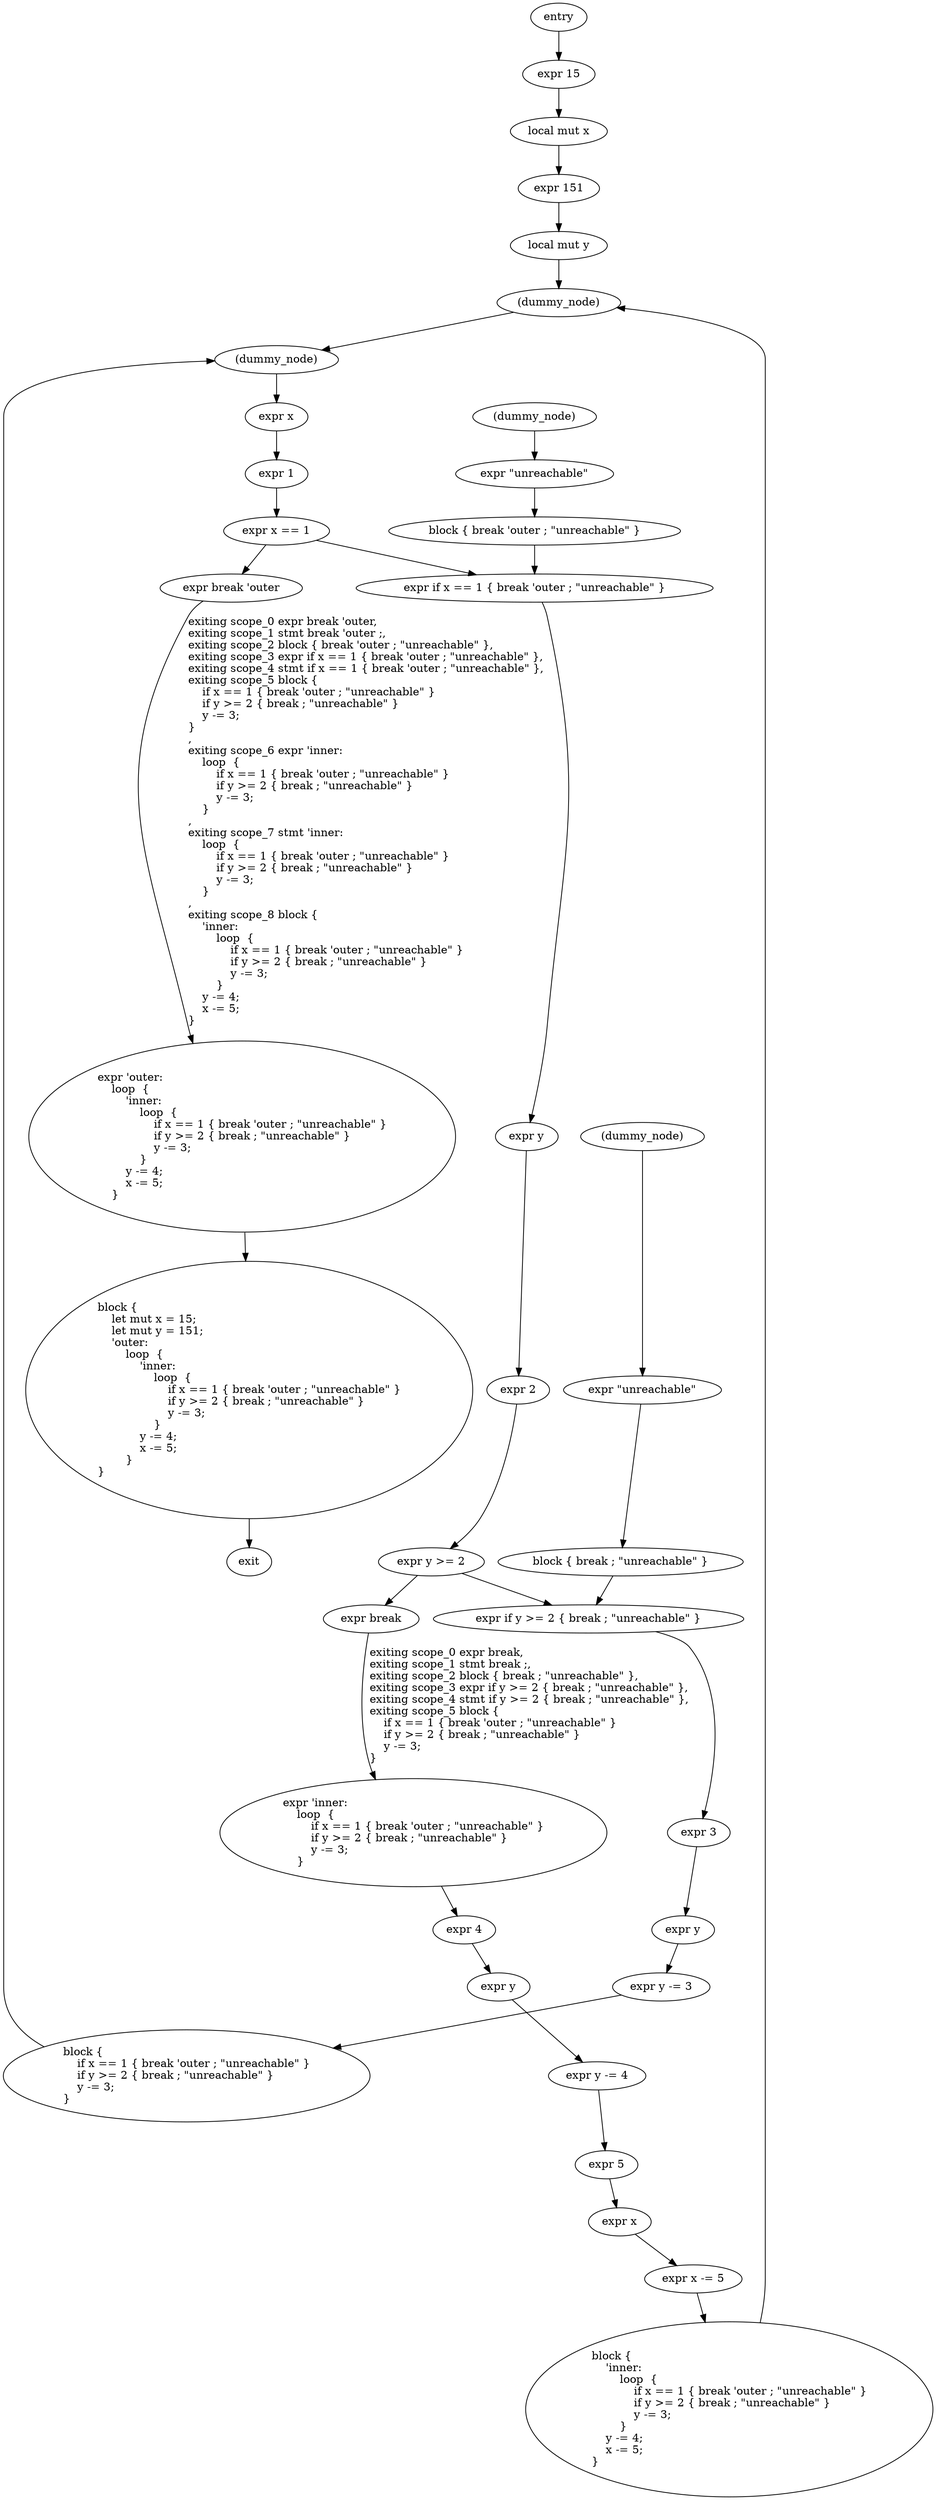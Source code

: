 digraph block {
    N0[label="entry"];
    N1[label="exit"];
    N2[label="expr 15"];
    N3[label="local mut x"];
    N4[label="expr 151"];
    N5[label="local mut y"];
    N6[label="(dummy_node)"];
    N7[label="expr \'outer:\l    loop  {\l        \'inner:\l            loop  {\l                if x == 1 { break \'outer ; \"unreachable\" }\l                if y >= 2 { break ; \"unreachable\" }\l                y -= 3;\l            }\l        y -= 4;\l        x -= 5;\l    }\l"];
    N8[label="(dummy_node)"];
    N9[label="expr \'inner:\l    loop  {\l        if x == 1 { break \'outer ; \"unreachable\" }\l        if y >= 2 { break ; \"unreachable\" }\l        y -= 3;\l    }\l"];
    N10[label="expr x"];
    N11[label="expr 1"];
    N12[label="expr x == 1"];
    N13[label="expr break \'outer"];
    N14[label="(dummy_node)"];
    N15[label="expr \"unreachable\""];
    N16[label="block { break \'outer ; \"unreachable\" }"];
    N17[label="expr if x == 1 { break \'outer ; \"unreachable\" }"];
    N18[label="expr y"];
    N19[label="expr 2"];
    N20[label="expr y >= 2"];
    N21[label="expr break"];
    N22[label="(dummy_node)"];
    N23[label="expr \"unreachable\""];
    N24[label="block { break ; \"unreachable\" }"];
    N25[label="expr if y >= 2 { break ; \"unreachable\" }"];
    N26[label="expr 3"];
    N27[label="expr y"];
    N28[label="expr y -= 3"];
    N29[label="block {\l    if x == 1 { break \'outer ; \"unreachable\" }\l    if y >= 2 { break ; \"unreachable\" }\l    y -= 3;\l}\l"];
    N30[label="expr 4"];
    N31[label="expr y"];
    N32[label="expr y -= 4"];
    N33[label="expr 5"];
    N34[label="expr x"];
    N35[label="expr x -= 5"];
    N36[label="block {\l    \'inner:\l        loop  {\l            if x == 1 { break \'outer ; \"unreachable\" }\l            if y >= 2 { break ; \"unreachable\" }\l            y -= 3;\l        }\l    y -= 4;\l    x -= 5;\l}\l"];
    N37[label="block {\l    let mut x = 15;\l    let mut y = 151;\l    \'outer:\l        loop  {\l            \'inner:\l                loop  {\l                    if x == 1 { break \'outer ; \"unreachable\" }\l                    if y >= 2 { break ; \"unreachable\" }\l                    y -= 3;\l                }\l            y -= 4;\l            x -= 5;\l        }\l}\l"];
    N0 -> N2;
    N2 -> N3;
    N3 -> N4;
    N4 -> N5;
    N5 -> N6;
    N6 -> N8;
    N8 -> N10;
    N10 -> N11;
    N11 -> N12;
    N12 -> N13;
    N13 -> N7[label="exiting scope_0 expr break \'outer,\lexiting scope_1 stmt break \'outer ;,\lexiting scope_2 block { break \'outer ; \"unreachable\" },\lexiting scope_3 expr if x == 1 { break \'outer ; \"unreachable\" },\lexiting scope_4 stmt if x == 1 { break \'outer ; \"unreachable\" },\lexiting scope_5 block {\l    if x == 1 { break \'outer ; \"unreachable\" }\l    if y >= 2 { break ; \"unreachable\" }\l    y -= 3;\l}\l,\lexiting scope_6 expr \'inner:\l    loop  {\l        if x == 1 { break \'outer ; \"unreachable\" }\l        if y >= 2 { break ; \"unreachable\" }\l        y -= 3;\l    }\l,\lexiting scope_7 stmt \'inner:\l    loop  {\l        if x == 1 { break \'outer ; \"unreachable\" }\l        if y >= 2 { break ; \"unreachable\" }\l        y -= 3;\l    }\l,\lexiting scope_8 block {\l    \'inner:\l        loop  {\l            if x == 1 { break \'outer ; \"unreachable\" }\l            if y >= 2 { break ; \"unreachable\" }\l            y -= 3;\l        }\l    y -= 4;\l    x -= 5;\l}\l"];
    N14 -> N15;
    N15 -> N16;
    N12 -> N17;
    N16 -> N17;
    N17 -> N18;
    N18 -> N19;
    N19 -> N20;
    N20 -> N21;
    N21 -> N9[label="exiting scope_0 expr break,\lexiting scope_1 stmt break ;,\lexiting scope_2 block { break ; \"unreachable\" },\lexiting scope_3 expr if y >= 2 { break ; \"unreachable\" },\lexiting scope_4 stmt if y >= 2 { break ; \"unreachable\" },\lexiting scope_5 block {\l    if x == 1 { break \'outer ; \"unreachable\" }\l    if y >= 2 { break ; \"unreachable\" }\l    y -= 3;\l}\l"];
    N22 -> N23;
    N23 -> N24;
    N20 -> N25;
    N24 -> N25;
    N25 -> N26;
    N26 -> N27;
    N27 -> N28;
    N28 -> N29;
    N29 -> N8;
    N9 -> N30;
    N30 -> N31;
    N31 -> N32;
    N32 -> N33;
    N33 -> N34;
    N34 -> N35;
    N35 -> N36;
    N36 -> N6;
    N7 -> N37;
    N37 -> N1;
}

